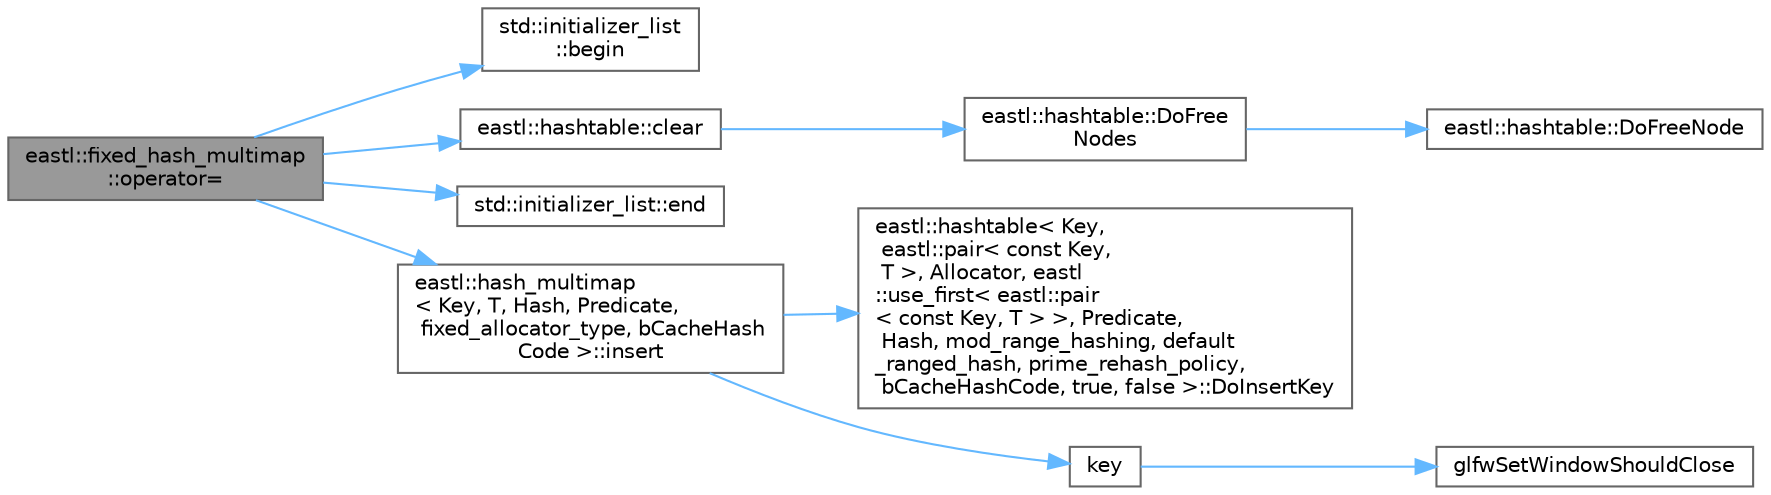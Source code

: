 digraph "eastl::fixed_hash_multimap::operator="
{
 // LATEX_PDF_SIZE
  bgcolor="transparent";
  edge [fontname=Helvetica,fontsize=10,labelfontname=Helvetica,labelfontsize=10];
  node [fontname=Helvetica,fontsize=10,shape=box,height=0.2,width=0.4];
  rankdir="LR";
  Node1 [id="Node000001",label="eastl::fixed_hash_multimap\l::operator=",height=0.2,width=0.4,color="gray40", fillcolor="grey60", style="filled", fontcolor="black",tooltip=" "];
  Node1 -> Node2 [id="edge10_Node000001_Node000002",color="steelblue1",style="solid",tooltip=" "];
  Node2 [id="Node000002",label="std::initializer_list\l::begin",height=0.2,width=0.4,color="grey40", fillcolor="white", style="filled",URL="$classstd_1_1initializer__list.html#a9764f0e67f30359f99762af6f8c2e401",tooltip=" "];
  Node1 -> Node3 [id="edge11_Node000001_Node000003",color="steelblue1",style="solid",tooltip=" "];
  Node3 [id="Node000003",label="eastl::hashtable::clear",height=0.2,width=0.4,color="grey40", fillcolor="white", style="filled",URL="$classeastl_1_1hashtable.html#a226b38a7f663695e3e45929c6852206a",tooltip=" "];
  Node3 -> Node4 [id="edge12_Node000003_Node000004",color="steelblue1",style="solid",tooltip=" "];
  Node4 [id="Node000004",label="eastl::hashtable::DoFree\lNodes",height=0.2,width=0.4,color="grey40", fillcolor="white", style="filled",URL="$classeastl_1_1hashtable.html#a732fe1c2a74817120e80b18f5135b2ad",tooltip=" "];
  Node4 -> Node5 [id="edge13_Node000004_Node000005",color="steelblue1",style="solid",tooltip=" "];
  Node5 [id="Node000005",label="eastl::hashtable::DoFreeNode",height=0.2,width=0.4,color="grey40", fillcolor="white", style="filled",URL="$classeastl_1_1hashtable.html#a05a08613e4aa900e46ace82cd0337e06",tooltip=" "];
  Node1 -> Node6 [id="edge14_Node000001_Node000006",color="steelblue1",style="solid",tooltip=" "];
  Node6 [id="Node000006",label="std::initializer_list::end",height=0.2,width=0.4,color="grey40", fillcolor="white", style="filled",URL="$classstd_1_1initializer__list.html#ae81976034149945787979d065b5bbbec",tooltip=" "];
  Node1 -> Node7 [id="edge15_Node000001_Node000007",color="steelblue1",style="solid",tooltip=" "];
  Node7 [id="Node000007",label="eastl::hash_multimap\l\< Key, T, Hash, Predicate,\l fixed_allocator_type, bCacheHash\lCode \>::insert",height=0.2,width=0.4,color="grey40", fillcolor="white", style="filled",URL="$classeastl_1_1hash__multimap.html#ae1f700f2f06655d2e3f0a0426b0356a2",tooltip=" "];
  Node7 -> Node8 [id="edge16_Node000007_Node000008",color="steelblue1",style="solid",tooltip=" "];
  Node8 [id="Node000008",label="eastl::hashtable\< Key,\l eastl::pair\< const Key,\l T \>, Allocator, eastl\l::use_first\< eastl::pair\l\< const Key, T \> \>, Predicate,\l Hash, mod_range_hashing, default\l_ranged_hash, prime_rehash_policy,\l bCacheHashCode, true, false \>::DoInsertKey",height=0.2,width=0.4,color="grey40", fillcolor="white", style="filled",URL="$classeastl_1_1hashtable.html#acee0ebc920a71689ae60e418667bf033",tooltip=" "];
  Node7 -> Node9 [id="edge17_Node000007_Node000009",color="steelblue1",style="solid",tooltip=" "];
  Node9 [id="Node000009",label="key",height=0.2,width=0.4,color="grey40", fillcolor="white", style="filled",URL="$gears_8c.html#accd6b5b92b78666e36543412d4ac14cd",tooltip=" "];
  Node9 -> Node10 [id="edge18_Node000009_Node000010",color="steelblue1",style="solid",tooltip=" "];
  Node10 [id="Node000010",label="glfwSetWindowShouldClose",height=0.2,width=0.4,color="grey40", fillcolor="white", style="filled",URL="$group__window.html#ga1cadeda7a1e2f224e06a8415d30741aa",tooltip="Sets the close flag of the specified window."];
}
